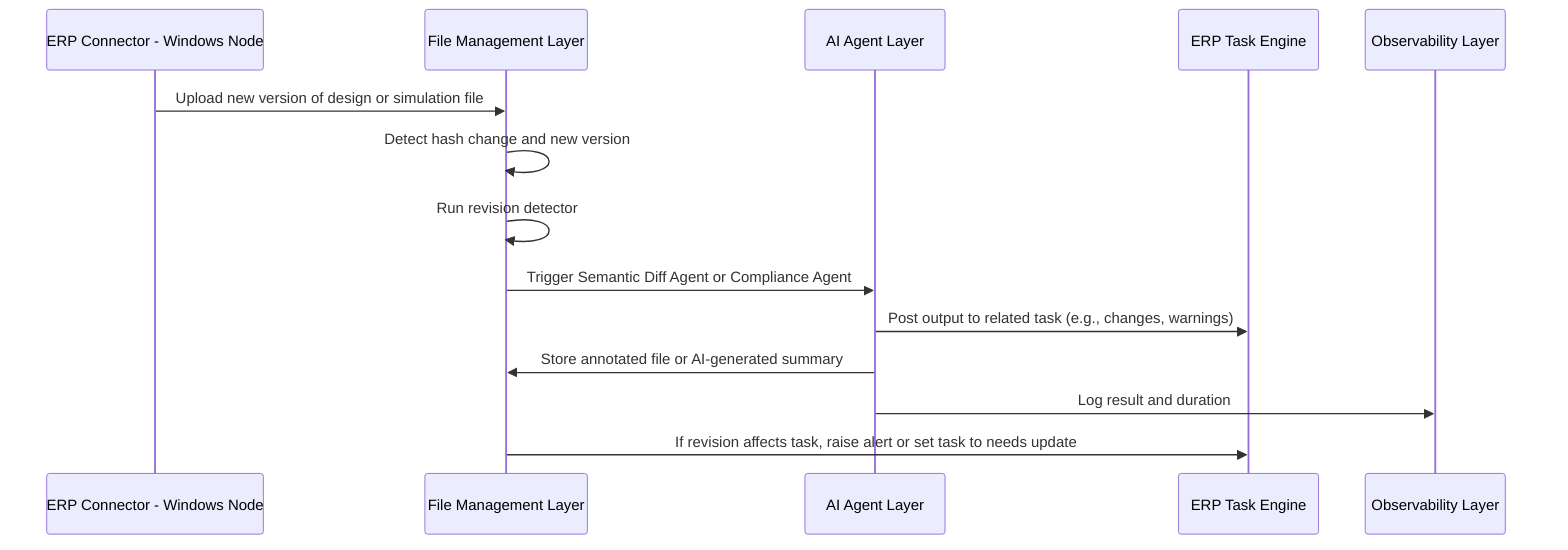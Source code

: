 sequenceDiagram
    participant WIN as ERP Connector - Windows Node
    participant FILE as File Management Layer
    participant AGENT as AI Agent Layer
    participant ERP as ERP Task Engine
    participant OBS as Observability Layer

    WIN->>FILE: Upload new version of design or simulation file
    FILE->>FILE: Detect hash change and new version
    FILE->>FILE: Run revision detector

    FILE->>AGENT: Trigger Semantic Diff Agent or Compliance Agent
    AGENT->>ERP: Post output to related task (e.g., changes, warnings)
    AGENT->>FILE: Store annotated file or AI-generated summary
    AGENT->>OBS: Log result and duration

    FILE->>ERP: If revision affects task, raise alert or set task to needs update
